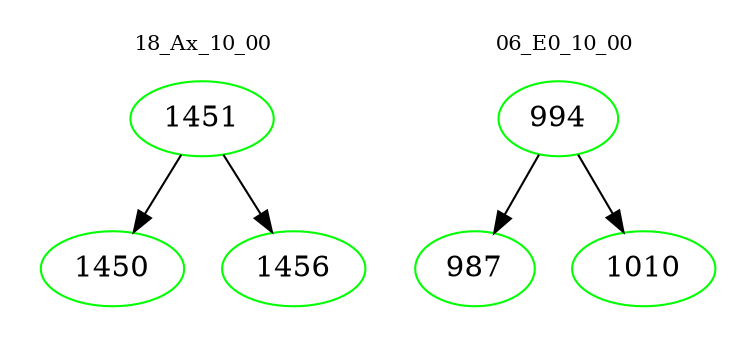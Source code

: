 digraph{
subgraph cluster_0 {
color = white
label = "18_Ax_10_00";
fontsize=10;
T0_1451 [label="1451", color="green"]
T0_1451 -> T0_1450 [color="black"]
T0_1450 [label="1450", color="green"]
T0_1451 -> T0_1456 [color="black"]
T0_1456 [label="1456", color="green"]
}
subgraph cluster_1 {
color = white
label = "06_E0_10_00";
fontsize=10;
T1_994 [label="994", color="green"]
T1_994 -> T1_987 [color="black"]
T1_987 [label="987", color="green"]
T1_994 -> T1_1010 [color="black"]
T1_1010 [label="1010", color="green"]
}
}
